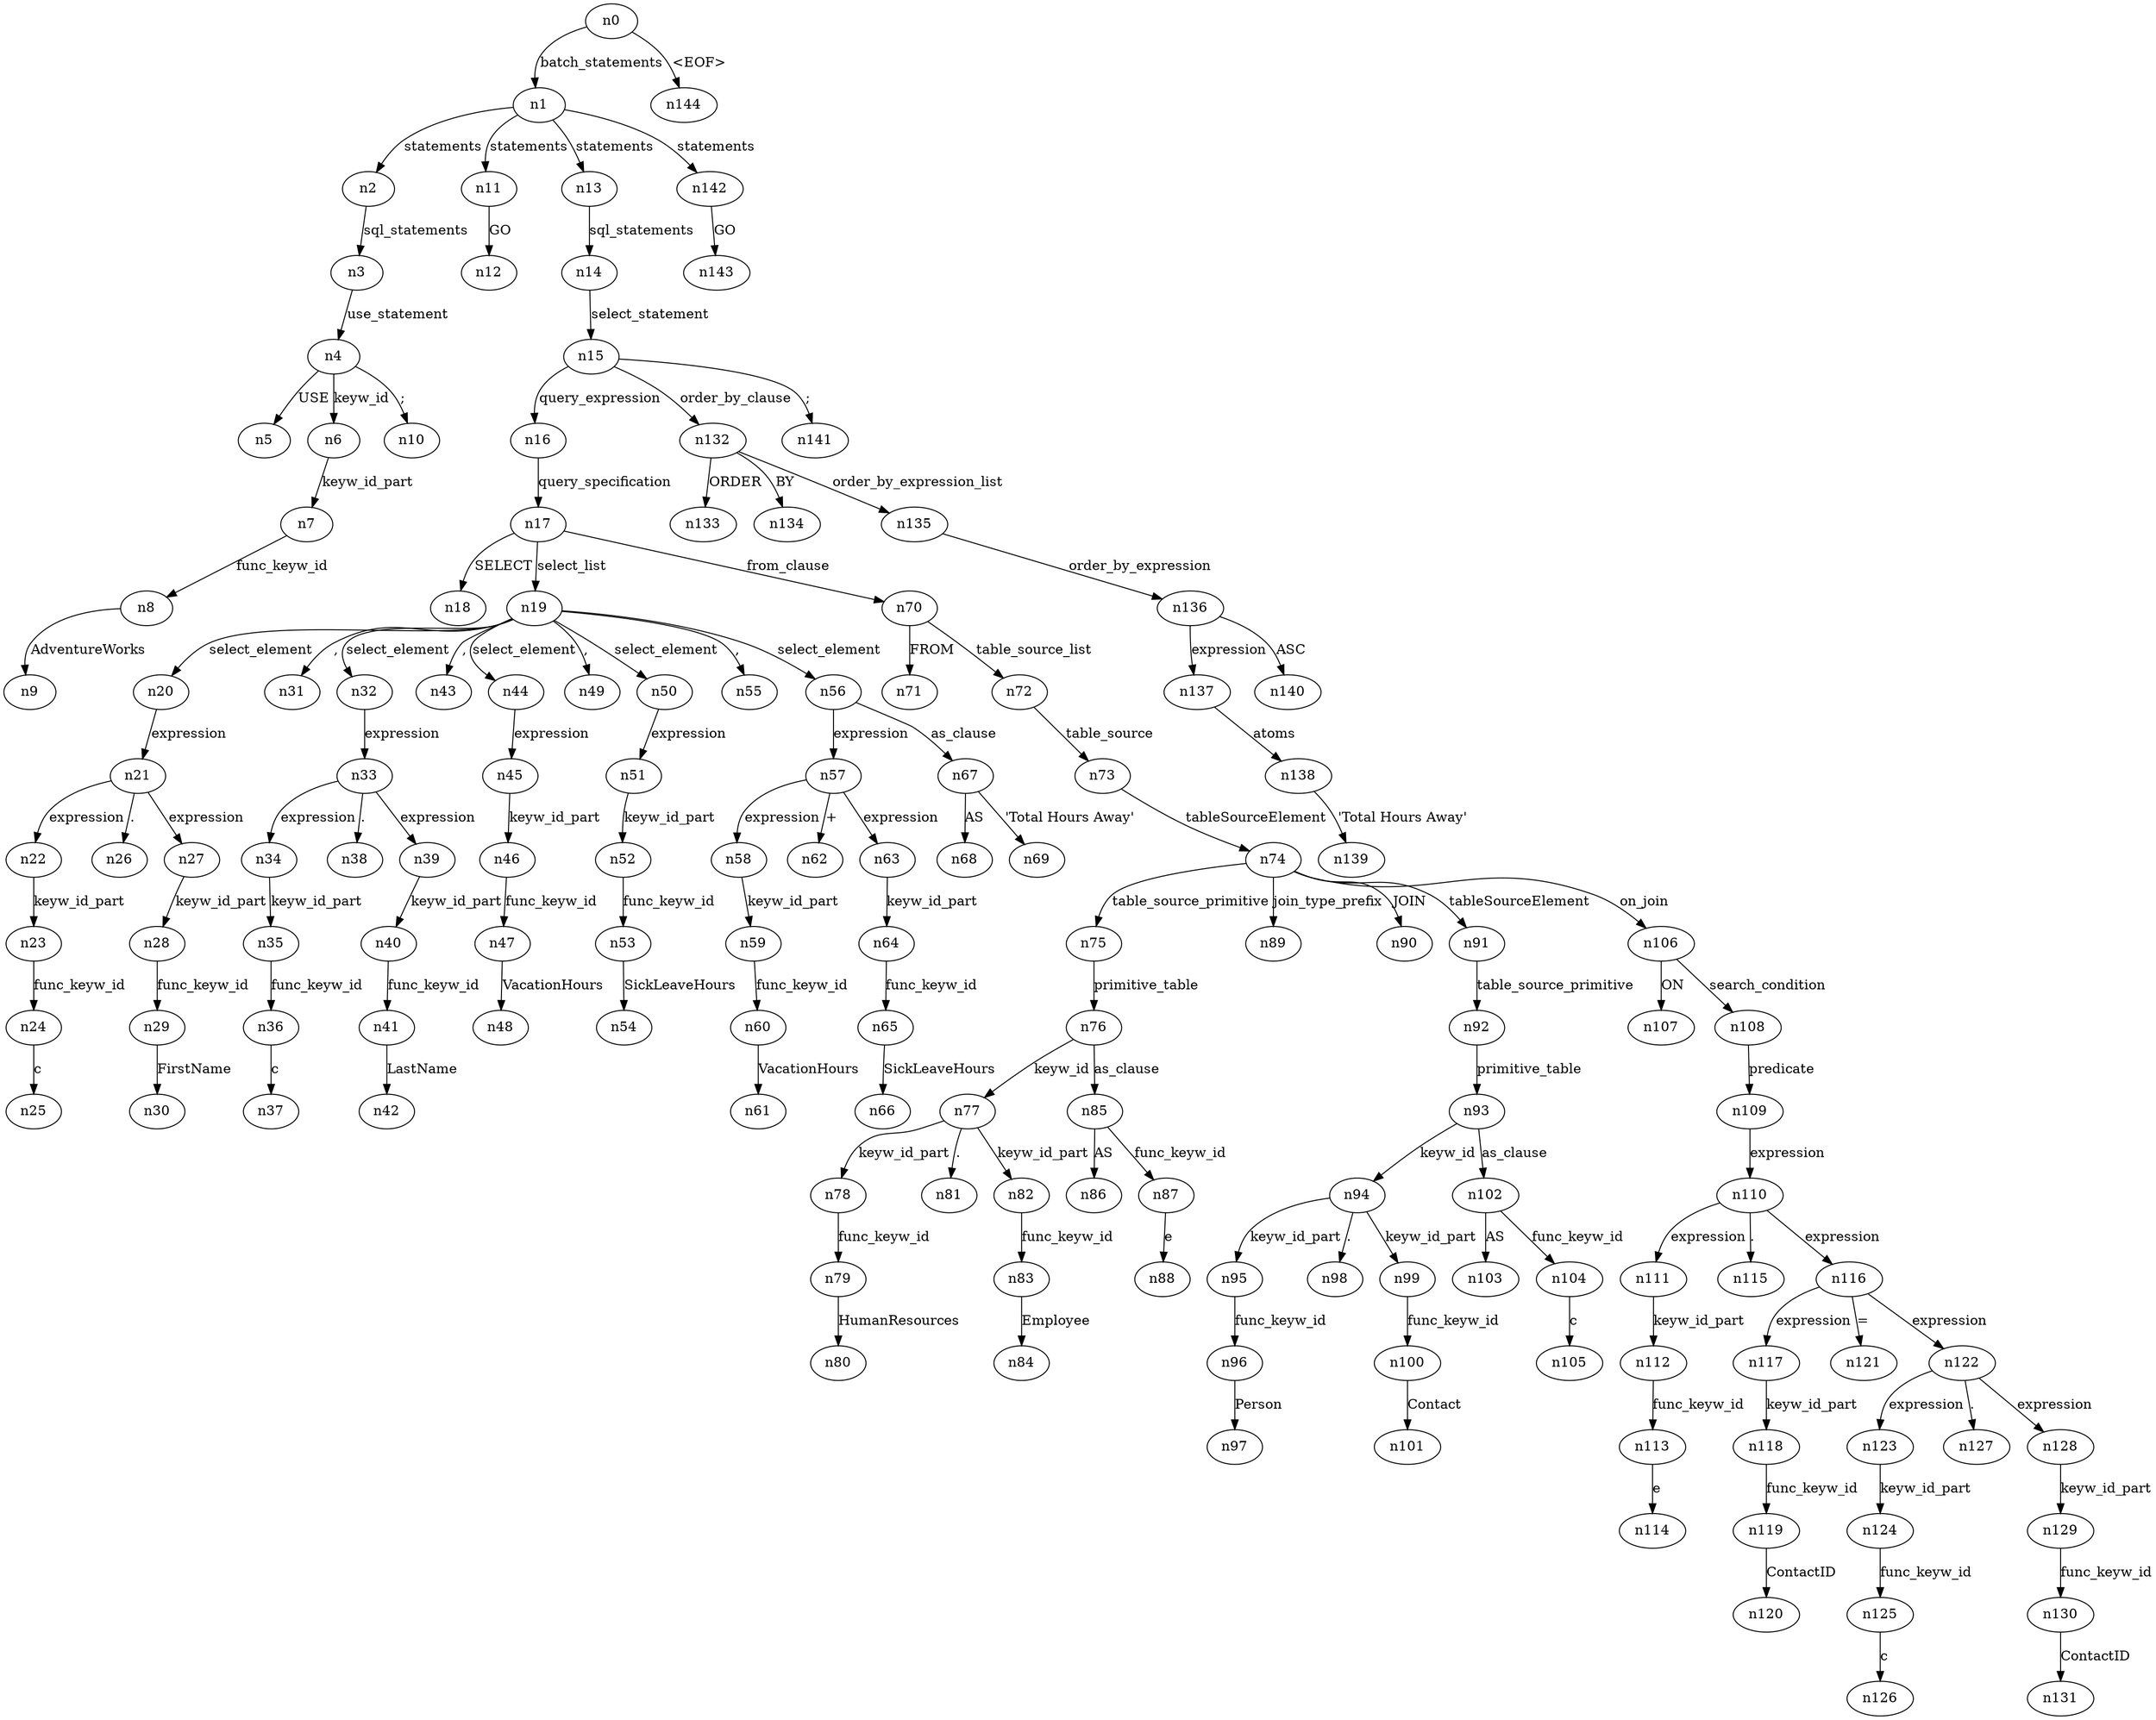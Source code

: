 digraph ParseTree {
  n0 -> n1 [label="batch_statements"];
  n1 -> n2 [label="statements"];
  n2 -> n3 [label="sql_statements"];
  n3 -> n4 [label="use_statement"];
  n4 -> n5 [label="USE"];
  n4 -> n6 [label="keyw_id"];
  n6 -> n7 [label="keyw_id_part"];
  n7 -> n8 [label="func_keyw_id"];
  n8 -> n9 [label="AdventureWorks"];
  n4 -> n10 [label=";"];
  n1 -> n11 [label="statements"];
  n11 -> n12 [label="GO"];
  n1 -> n13 [label="statements"];
  n13 -> n14 [label="sql_statements"];
  n14 -> n15 [label="select_statement"];
  n15 -> n16 [label="query_expression"];
  n16 -> n17 [label="query_specification"];
  n17 -> n18 [label="SELECT"];
  n17 -> n19 [label="select_list"];
  n19 -> n20 [label="select_element"];
  n20 -> n21 [label="expression"];
  n21 -> n22 [label="expression"];
  n22 -> n23 [label="keyw_id_part"];
  n23 -> n24 [label="func_keyw_id"];
  n24 -> n25 [label="c"];
  n21 -> n26 [label="."];
  n21 -> n27 [label="expression"];
  n27 -> n28 [label="keyw_id_part"];
  n28 -> n29 [label="func_keyw_id"];
  n29 -> n30 [label="FirstName"];
  n19 -> n31 [label=","];
  n19 -> n32 [label="select_element"];
  n32 -> n33 [label="expression"];
  n33 -> n34 [label="expression"];
  n34 -> n35 [label="keyw_id_part"];
  n35 -> n36 [label="func_keyw_id"];
  n36 -> n37 [label="c"];
  n33 -> n38 [label="."];
  n33 -> n39 [label="expression"];
  n39 -> n40 [label="keyw_id_part"];
  n40 -> n41 [label="func_keyw_id"];
  n41 -> n42 [label="LastName"];
  n19 -> n43 [label=","];
  n19 -> n44 [label="select_element"];
  n44 -> n45 [label="expression"];
  n45 -> n46 [label="keyw_id_part"];
  n46 -> n47 [label="func_keyw_id"];
  n47 -> n48 [label="VacationHours"];
  n19 -> n49 [label=","];
  n19 -> n50 [label="select_element"];
  n50 -> n51 [label="expression"];
  n51 -> n52 [label="keyw_id_part"];
  n52 -> n53 [label="func_keyw_id"];
  n53 -> n54 [label="SickLeaveHours"];
  n19 -> n55 [label=","];
  n19 -> n56 [label="select_element"];
  n56 -> n57 [label="expression"];
  n57 -> n58 [label="expression"];
  n58 -> n59 [label="keyw_id_part"];
  n59 -> n60 [label="func_keyw_id"];
  n60 -> n61 [label="VacationHours"];
  n57 -> n62 [label="+"];
  n57 -> n63 [label="expression"];
  n63 -> n64 [label="keyw_id_part"];
  n64 -> n65 [label="func_keyw_id"];
  n65 -> n66 [label="SickLeaveHours"];
  n56 -> n67 [label="as_clause"];
  n67 -> n68 [label="AS"];
  n67 -> n69 [label="'Total Hours Away'"];
  n17 -> n70 [label="from_clause"];
  n70 -> n71 [label="FROM"];
  n70 -> n72 [label="table_source_list"];
  n72 -> n73 [label="table_source"];
  n73 -> n74 [label="tableSourceElement"];
  n74 -> n75 [label="table_source_primitive"];
  n75 -> n76 [label="primitive_table"];
  n76 -> n77 [label="keyw_id"];
  n77 -> n78 [label="keyw_id_part"];
  n78 -> n79 [label="func_keyw_id"];
  n79 -> n80 [label="HumanResources"];
  n77 -> n81 [label="."];
  n77 -> n82 [label="keyw_id_part"];
  n82 -> n83 [label="func_keyw_id"];
  n83 -> n84 [label="Employee"];
  n76 -> n85 [label="as_clause"];
  n85 -> n86 [label="AS"];
  n85 -> n87 [label="func_keyw_id"];
  n87 -> n88 [label="e"];
  n74 -> n89 [label="join_type_prefix"];
  n74 -> n90 [label="JOIN"];
  n74 -> n91 [label="tableSourceElement"];
  n91 -> n92 [label="table_source_primitive"];
  n92 -> n93 [label="primitive_table"];
  n93 -> n94 [label="keyw_id"];
  n94 -> n95 [label="keyw_id_part"];
  n95 -> n96 [label="func_keyw_id"];
  n96 -> n97 [label="Person"];
  n94 -> n98 [label="."];
  n94 -> n99 [label="keyw_id_part"];
  n99 -> n100 [label="func_keyw_id"];
  n100 -> n101 [label="Contact"];
  n93 -> n102 [label="as_clause"];
  n102 -> n103 [label="AS"];
  n102 -> n104 [label="func_keyw_id"];
  n104 -> n105 [label="c"];
  n74 -> n106 [label="on_join"];
  n106 -> n107 [label="ON"];
  n106 -> n108 [label="search_condition"];
  n108 -> n109 [label="predicate"];
  n109 -> n110 [label="expression"];
  n110 -> n111 [label="expression"];
  n111 -> n112 [label="keyw_id_part"];
  n112 -> n113 [label="func_keyw_id"];
  n113 -> n114 [label="e"];
  n110 -> n115 [label="."];
  n110 -> n116 [label="expression"];
  n116 -> n117 [label="expression"];
  n117 -> n118 [label="keyw_id_part"];
  n118 -> n119 [label="func_keyw_id"];
  n119 -> n120 [label="ContactID"];
  n116 -> n121 [label="="];
  n116 -> n122 [label="expression"];
  n122 -> n123 [label="expression"];
  n123 -> n124 [label="keyw_id_part"];
  n124 -> n125 [label="func_keyw_id"];
  n125 -> n126 [label="c"];
  n122 -> n127 [label="."];
  n122 -> n128 [label="expression"];
  n128 -> n129 [label="keyw_id_part"];
  n129 -> n130 [label="func_keyw_id"];
  n130 -> n131 [label="ContactID"];
  n15 -> n132 [label="order_by_clause"];
  n132 -> n133 [label="ORDER"];
  n132 -> n134 [label="BY"];
  n132 -> n135 [label="order_by_expression_list"];
  n135 -> n136 [label="order_by_expression"];
  n136 -> n137 [label="expression"];
  n137 -> n138 [label="atoms"];
  n138 -> n139 [label="'Total Hours Away'"];
  n136 -> n140 [label="ASC"];
  n15 -> n141 [label=";"];
  n1 -> n142 [label="statements"];
  n142 -> n143 [label="GO"];
  n0 -> n144 [label="<EOF>"];
}